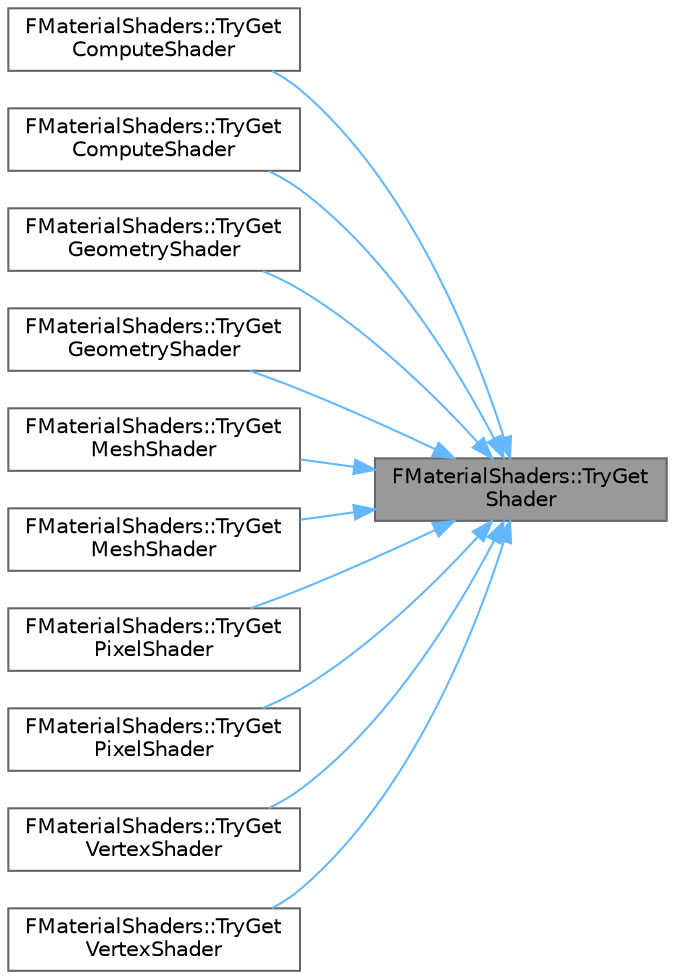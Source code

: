 digraph "FMaterialShaders::TryGetShader"
{
 // INTERACTIVE_SVG=YES
 // LATEX_PDF_SIZE
  bgcolor="transparent";
  edge [fontname=Helvetica,fontsize=10,labelfontname=Helvetica,labelfontsize=10];
  node [fontname=Helvetica,fontsize=10,shape=box,height=0.2,width=0.4];
  rankdir="RL";
  Node1 [id="Node000001",label="FMaterialShaders::TryGet\lShader",height=0.2,width=0.4,color="gray40", fillcolor="grey60", style="filled", fontcolor="black",tooltip=" "];
  Node1 -> Node2 [id="edge1_Node000001_Node000002",dir="back",color="steelblue1",style="solid",tooltip=" "];
  Node2 [id="Node000002",label="FMaterialShaders::TryGet\lComputeShader",height=0.2,width=0.4,color="grey40", fillcolor="white", style="filled",URL="$de/dd2/structFMaterialShaders.html#ae7f517c1ea6cfda398d40f11a3cfb680",tooltip=" "];
  Node1 -> Node3 [id="edge2_Node000001_Node000003",dir="back",color="steelblue1",style="solid",tooltip=" "];
  Node3 [id="Node000003",label="FMaterialShaders::TryGet\lComputeShader",height=0.2,width=0.4,color="grey40", fillcolor="white", style="filled",URL="$de/dd2/structFMaterialShaders.html#a40ac7604e8e182ea40448db89b219d10",tooltip=" "];
  Node1 -> Node4 [id="edge3_Node000001_Node000004",dir="back",color="steelblue1",style="solid",tooltip=" "];
  Node4 [id="Node000004",label="FMaterialShaders::TryGet\lGeometryShader",height=0.2,width=0.4,color="grey40", fillcolor="white", style="filled",URL="$de/dd2/structFMaterialShaders.html#a40761d7f089f369b8ba5665eb054d941",tooltip=" "];
  Node1 -> Node5 [id="edge4_Node000001_Node000005",dir="back",color="steelblue1",style="solid",tooltip=" "];
  Node5 [id="Node000005",label="FMaterialShaders::TryGet\lGeometryShader",height=0.2,width=0.4,color="grey40", fillcolor="white", style="filled",URL="$de/dd2/structFMaterialShaders.html#a5db598481e94924b478ad3602a25bd93",tooltip=" "];
  Node1 -> Node6 [id="edge5_Node000001_Node000006",dir="back",color="steelblue1",style="solid",tooltip=" "];
  Node6 [id="Node000006",label="FMaterialShaders::TryGet\lMeshShader",height=0.2,width=0.4,color="grey40", fillcolor="white", style="filled",URL="$de/dd2/structFMaterialShaders.html#a6cb602f135556cab6b2afcd787ab96b8",tooltip=" "];
  Node1 -> Node7 [id="edge6_Node000001_Node000007",dir="back",color="steelblue1",style="solid",tooltip=" "];
  Node7 [id="Node000007",label="FMaterialShaders::TryGet\lMeshShader",height=0.2,width=0.4,color="grey40", fillcolor="white", style="filled",URL="$de/dd2/structFMaterialShaders.html#a74f5162bccf94d8d42788099de4e47bc",tooltip=" "];
  Node1 -> Node8 [id="edge7_Node000001_Node000008",dir="back",color="steelblue1",style="solid",tooltip=" "];
  Node8 [id="Node000008",label="FMaterialShaders::TryGet\lPixelShader",height=0.2,width=0.4,color="grey40", fillcolor="white", style="filled",URL="$de/dd2/structFMaterialShaders.html#a0c117ff8f057db86abadc7ce797f8078",tooltip=" "];
  Node1 -> Node9 [id="edge8_Node000001_Node000009",dir="back",color="steelblue1",style="solid",tooltip=" "];
  Node9 [id="Node000009",label="FMaterialShaders::TryGet\lPixelShader",height=0.2,width=0.4,color="grey40", fillcolor="white", style="filled",URL="$de/dd2/structFMaterialShaders.html#a334ef48221085d9428c6617e16bf91f5",tooltip=" "];
  Node1 -> Node10 [id="edge9_Node000001_Node000010",dir="back",color="steelblue1",style="solid",tooltip=" "];
  Node10 [id="Node000010",label="FMaterialShaders::TryGet\lVertexShader",height=0.2,width=0.4,color="grey40", fillcolor="white", style="filled",URL="$de/dd2/structFMaterialShaders.html#aacd06f2a4a7ca7929d3556f76e40703e",tooltip=" "];
  Node1 -> Node11 [id="edge10_Node000001_Node000011",dir="back",color="steelblue1",style="solid",tooltip=" "];
  Node11 [id="Node000011",label="FMaterialShaders::TryGet\lVertexShader",height=0.2,width=0.4,color="grey40", fillcolor="white", style="filled",URL="$de/dd2/structFMaterialShaders.html#a0da1c7fe2e892810db20bb482ad052ad",tooltip=" "];
}
